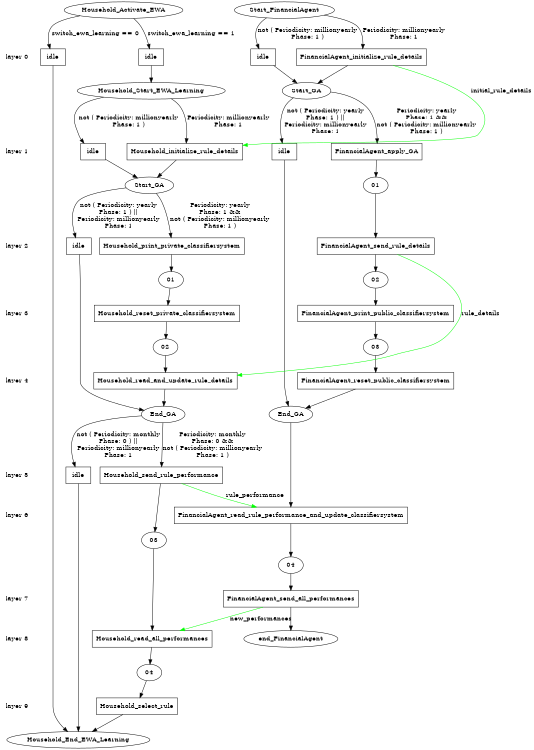 digraph state_graph {
	rankdir=TB;
	size="8,5;"
	layer_0 [shape=plaintext, label="layer 0"];
	layer_1 [shape=plaintext, label="layer 1"];
	layer_0 -> layer_1 [style=invis];
	layer_2 [shape=plaintext, label="layer 2"];
	layer_1 -> layer_2 [style=invis];
	layer_3 [shape=plaintext, label="layer 3"];
	layer_2 -> layer_3 [style=invis];
	layer_4 [shape=plaintext, label="layer 4"];
	layer_3 -> layer_4 [style=invis];
	layer_5 [shape=plaintext, label="layer 5"];
	layer_4 -> layer_5 [style=invis];
	layer_6 [shape=plaintext, label="layer 6"];
	layer_5 -> layer_6 [style=invis];
	layer_7 [shape=plaintext, label="layer 7"];
	layer_6 -> layer_7 [style=invis];
	layer_8 [shape=plaintext, label="layer 8"];
	layer_7 -> layer_8 [style=invis];
	layer_9 [shape=plaintext, label="layer 9"];
	layer_8 -> layer_9 [style=invis];
	
	/* States */
	Household_04 [label = "04"]
	Household_03 [label = "03"]
	Household_02 [label = "02"]
	Household_01 [label = "01"]
	Household_End_GA [label = "End_GA"]
	Household_Start_GA [label = "Start_GA"]
	Household_Household_Start_EWA_Learning [label = "Household_Start_EWA_Learning"]
	Household_Household_End_EWA_Learning [label = "Household_End_EWA_Learning"]
	Household_Household_Activate_EWA [label = "Household_Activate_EWA"]
	FinancialAgent_end_FinancialAgent [label = "end_FinancialAgent"]
	FinancialAgent_04 [label = "04"]
	FinancialAgent_03 [label = "03"]
	FinancialAgent_02 [label = "02"]
	FinancialAgent_01 [label = "01"]
	FinancialAgent_End_GA [label = "End_GA"]
	FinancialAgent_Start_GA [label = "Start_GA"]
	FinancialAgent_Start_FinancialAgent [label = "Start_FinancialAgent"]
	Household_idle_Household_Activate_EWA_Household_End_EWA_Learning [label = "idle", shape = rect]
	Household_idle_Household_Activate_EWA_Household_Start_EWA_Learning [label = "idle", shape = rect]
	Household_idle_Household_Start_EWA_Learning_Start_GA [label = "idle", shape = rect]
	Household_Household_initialize_rule_details_Household_Start_EWA_Learning_Start_GA [label = "Household_initialize_rule_details", shape = rect]
	Household_idle_Start_GA_End_GA [label = "idle", shape = rect]
	Household_Household_print_private_classifiersystem_Start_GA_01 [label = "Household_print_private_classifiersystem", shape = rect]
	Household_Household_reset_private_classifiersystem_01_02 [label = "Household_reset_private_classifiersystem", shape = rect]
	Household_Household_read_and_update_rule_details_02_End_GA [label = "Household_read_and_update_rule_details", shape = rect]
	Household_idle_End_GA_Household_End_EWA_Learning [label = "idle", shape = rect]
	Household_Household_send_rule_performance_End_GA_03 [label = "Household_send_rule_performance", shape = rect]
	Household_Household_read_all_performances_03_04 [label = "Household_read_all_performances", shape = rect]
	Household_Household_select_rule_04_Household_End_EWA_Learning [label = "Household_select_rule", shape = rect]
	FinancialAgent_idle_Start_FinancialAgent_Start_GA [label = "idle", shape = rect]
	FinancialAgent_FinancialAgent_initialize_rule_details_Start_FinancialAgent_Start_GA [label = "FinancialAgent_initialize_rule_details", shape = rect]
	FinancialAgent_idle_Start_GA_End_GA [label = "idle", shape = rect]
	FinancialAgent_FinancialAgent_apply_GA_Start_GA_01 [label = "FinancialAgent_apply_GA", shape = rect]
	FinancialAgent_FinancialAgent_send_rule_details_01_02 [label = "FinancialAgent_send_rule_details", shape = rect]
	FinancialAgent_FinancialAgent_print_public_classifiersystem_02_03 [label = "FinancialAgent_print_public_classifiersystem", shape = rect]
	FinancialAgent_FinancialAgent_reset_public_classifiersystem_03_End_GA [label = "FinancialAgent_reset_public_classifiersystem", shape = rect]
	FinancialAgent_FinancialAgent_read_rule_performance_and_update_classifiersystem_End_GA_04 [label = "FinancialAgent_read_rule_performance_and_update_classifiersystem", shape = rect]
	FinancialAgent_FinancialAgent_send_all_performances_04_end_FinancialAgent [label = "FinancialAgent_send_all_performances", shape = rect]
	
	/* Transitions */
	Household_Household_Activate_EWA -> Household_idle_Household_Activate_EWA_Household_End_EWA_Learning [ label = "switch_ewa_learning == 0"];
	Household_idle_Household_Activate_EWA_Household_End_EWA_Learning -> Household_Household_End_EWA_Learning;
	Household_Household_Activate_EWA -> Household_idle_Household_Activate_EWA_Household_Start_EWA_Learning [ label = "switch_ewa_learning == 1"];
	Household_idle_Household_Activate_EWA_Household_Start_EWA_Learning -> Household_Household_Start_EWA_Learning;
	Household_Household_Start_EWA_Learning -> Household_idle_Household_Start_EWA_Learning_Start_GA [ label = "not ( Periodicity: millionyearly\nPhase: 1 )"];
	Household_idle_Household_Start_EWA_Learning_Start_GA -> Household_Start_GA;
	Household_Household_Start_EWA_Learning -> Household_Household_initialize_rule_details_Household_Start_EWA_Learning_Start_GA [ label = "Periodicity: millionyearly\nPhase: 1"];
	Household_Household_initialize_rule_details_Household_Start_EWA_Learning_Start_GA -> Household_Start_GA;
	Household_Start_GA -> Household_idle_Start_GA_End_GA [ label = "not ( Periodicity: yearly\nPhase: 1 ) ||\nPeriodicity: millionyearly\nPhase: 1"];
	Household_idle_Start_GA_End_GA -> Household_End_GA;
	Household_Start_GA -> Household_Household_print_private_classifiersystem_Start_GA_01 [ label = "Periodicity: yearly\nPhase: 1 &&\nnot ( Periodicity: millionyearly\nPhase: 1 )"];
	Household_Household_print_private_classifiersystem_Start_GA_01 -> Household_01;
	Household_01 -> Household_Household_reset_private_classifiersystem_01_02;
	Household_Household_reset_private_classifiersystem_01_02 -> Household_02;
	Household_02 -> Household_Household_read_and_update_rule_details_02_End_GA;
	Household_Household_read_and_update_rule_details_02_End_GA -> Household_End_GA;
	Household_End_GA -> Household_idle_End_GA_Household_End_EWA_Learning [ label = "not ( Periodicity: monthly\nPhase: 0 ) ||\nPeriodicity: millionyearly\nPhase: 1"];
	Household_idle_End_GA_Household_End_EWA_Learning -> Household_Household_End_EWA_Learning;
	Household_End_GA -> Household_Household_send_rule_performance_End_GA_03 [ label = "Periodicity: monthly\nPhase: 0 &&\nnot ( Periodicity: millionyearly\nPhase: 1 )"];
	Household_Household_send_rule_performance_End_GA_03 -> Household_03;
	Household_03 -> Household_Household_read_all_performances_03_04;
	Household_Household_read_all_performances_03_04 -> Household_04;
	Household_04 -> Household_Household_select_rule_04_Household_End_EWA_Learning;
	Household_Household_select_rule_04_Household_End_EWA_Learning -> Household_Household_End_EWA_Learning;
	FinancialAgent_Start_FinancialAgent -> FinancialAgent_idle_Start_FinancialAgent_Start_GA [ label = "not ( Periodicity: millionyearly\nPhase: 1 )"];
	FinancialAgent_idle_Start_FinancialAgent_Start_GA -> FinancialAgent_Start_GA;
	FinancialAgent_Start_FinancialAgent -> FinancialAgent_FinancialAgent_initialize_rule_details_Start_FinancialAgent_Start_GA [ label = "Periodicity: millionyearly\nPhase: 1"];
	FinancialAgent_FinancialAgent_initialize_rule_details_Start_FinancialAgent_Start_GA -> FinancialAgent_Start_GA;
	FinancialAgent_Start_GA -> FinancialAgent_idle_Start_GA_End_GA [ label = "not ( Periodicity: yearly\nPhase: 1 ) ||\nPeriodicity: millionyearly\nPhase: 1"];
	FinancialAgent_idle_Start_GA_End_GA -> FinancialAgent_End_GA;
	FinancialAgent_Start_GA -> FinancialAgent_FinancialAgent_apply_GA_Start_GA_01 [ label = "Periodicity: yearly\nPhase: 1 &&\nnot ( Periodicity: millionyearly\nPhase: 1 )"];
	FinancialAgent_FinancialAgent_apply_GA_Start_GA_01 -> FinancialAgent_01;
	FinancialAgent_01 -> FinancialAgent_FinancialAgent_send_rule_details_01_02;
	FinancialAgent_FinancialAgent_send_rule_details_01_02 -> FinancialAgent_02;
	FinancialAgent_02 -> FinancialAgent_FinancialAgent_print_public_classifiersystem_02_03;
	FinancialAgent_FinancialAgent_print_public_classifiersystem_02_03 -> FinancialAgent_03;
	FinancialAgent_03 -> FinancialAgent_FinancialAgent_reset_public_classifiersystem_03_End_GA;
	FinancialAgent_FinancialAgent_reset_public_classifiersystem_03_End_GA -> FinancialAgent_End_GA;
	FinancialAgent_End_GA -> FinancialAgent_FinancialAgent_read_rule_performance_and_update_classifiersystem_End_GA_04;
	FinancialAgent_FinancialAgent_read_rule_performance_and_update_classifiersystem_End_GA_04 -> FinancialAgent_04;
	FinancialAgent_04 -> FinancialAgent_FinancialAgent_send_all_performances_04_end_FinancialAgent;
	FinancialAgent_FinancialAgent_send_all_performances_04_end_FinancialAgent -> FinancialAgent_end_FinancialAgent;
	
	/* Communications */
	Household_Household_send_rule_performance_End_GA_03 -> FinancialAgent_FinancialAgent_read_rule_performance_and_update_classifiersystem_End_GA_04 [ label = "rule_performance" color="#00ff00" constraint=false];
	FinancialAgent_FinancialAgent_send_all_performances_04_end_FinancialAgent -> Household_Household_read_all_performances_03_04 [ label = "new_performances" color="#00ff00" constraint=false];
	FinancialAgent_FinancialAgent_send_rule_details_01_02 -> Household_Household_read_and_update_rule_details_02_End_GA [ label = "rule_details" color="#00ff00" constraint=false];
	FinancialAgent_FinancialAgent_initialize_rule_details_Start_FinancialAgent_Start_GA -> Household_Household_initialize_rule_details_Household_Start_EWA_Learning_Start_GA [ label = "initial_rule_details" color="#00ff00" constraint=false];
	{ rank=same; layer_0;  Household_idle_Household_Activate_EWA_Household_End_EWA_Learning;  Household_idle_Household_Activate_EWA_Household_Start_EWA_Learning;  FinancialAgent_idle_Start_FinancialAgent_Start_GA;  FinancialAgent_FinancialAgent_initialize_rule_details_Start_FinancialAgent_Start_GA; }
	{ rank=same; layer_1;  Household_idle_Household_Start_EWA_Learning_Start_GA;  Household_Household_initialize_rule_details_Household_Start_EWA_Learning_Start_GA;  FinancialAgent_idle_Start_GA_End_GA;  FinancialAgent_FinancialAgent_apply_GA_Start_GA_01; }
	{ rank=same; layer_2;  Household_idle_Start_GA_End_GA;  Household_Household_print_private_classifiersystem_Start_GA_01;  FinancialAgent_FinancialAgent_send_rule_details_01_02; }
	{ rank=same; layer_3;  Household_Household_reset_private_classifiersystem_01_02;  FinancialAgent_FinancialAgent_print_public_classifiersystem_02_03; }
	{ rank=same; layer_4;  Household_Household_read_and_update_rule_details_02_End_GA;  FinancialAgent_FinancialAgent_reset_public_classifiersystem_03_End_GA; }
	{ rank=same; layer_5;  Household_idle_End_GA_Household_End_EWA_Learning;  Household_Household_send_rule_performance_End_GA_03; }
	{ rank=same; layer_6;  FinancialAgent_FinancialAgent_read_rule_performance_and_update_classifiersystem_End_GA_04; }
	{ rank=same; layer_7;  FinancialAgent_FinancialAgent_send_all_performances_04_end_FinancialAgent; }
	{ rank=same; layer_8;  Household_Household_read_all_performances_03_04; }
	{ rank=same; layer_9;  Household_Household_select_rule_04_Household_End_EWA_Learning; }
}